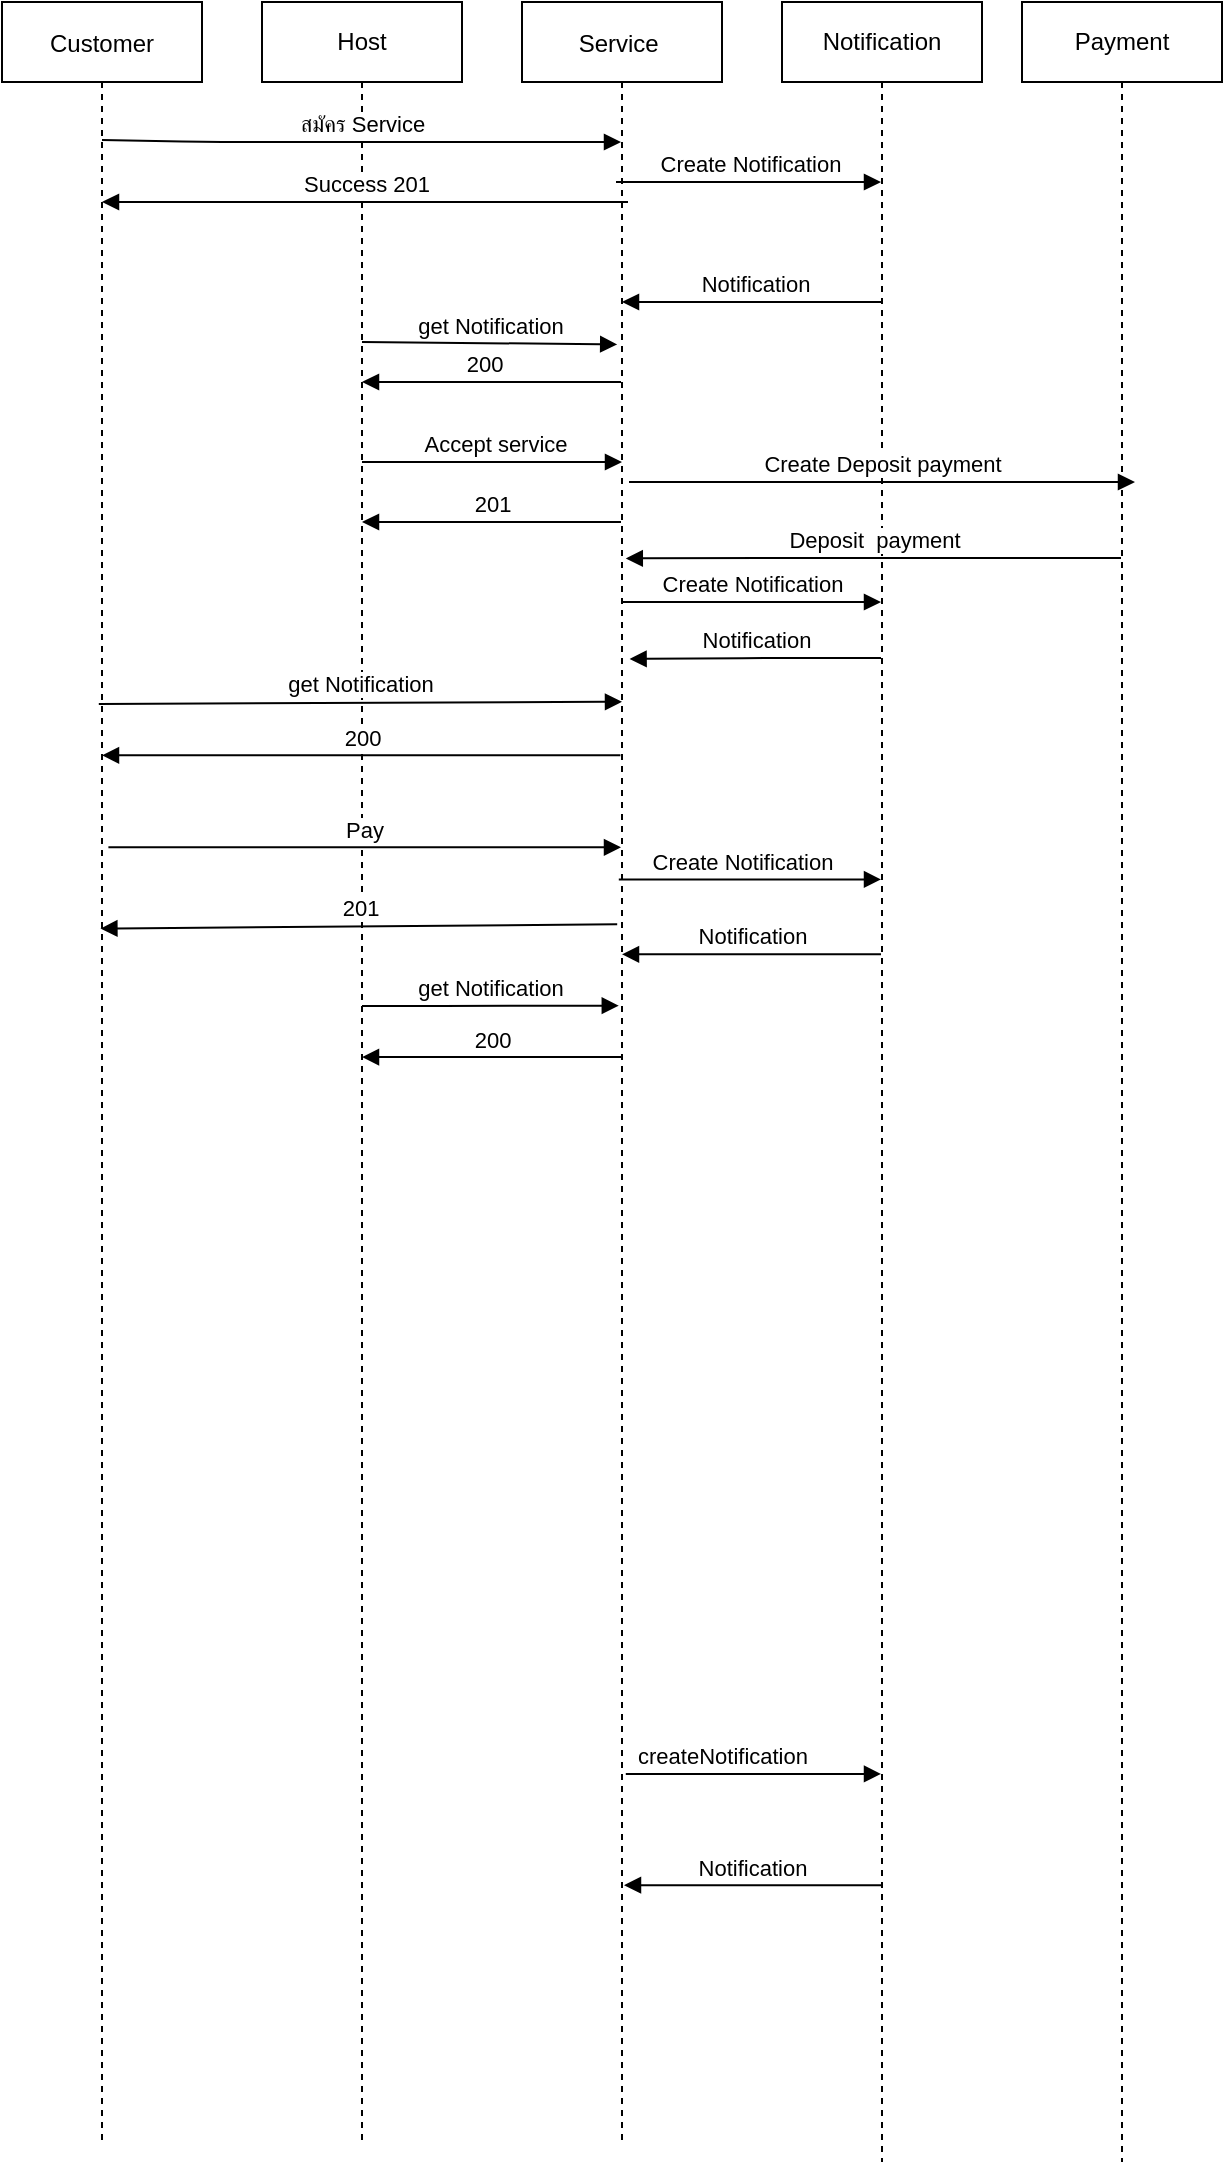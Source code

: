 <mxfile version="14.6.3" type="github">
  <diagram id="kgpKYQtTHZ0yAKxKKP6v" name="Page-1">
    <mxGraphModel dx="1038" dy="580" grid="1" gridSize="10" guides="1" tooltips="1" connect="1" arrows="1" fold="1" page="1" pageScale="1" pageWidth="850" pageHeight="1100" math="0" shadow="0">
      <root>
        <mxCell id="0" />
        <mxCell id="1" parent="0" />
        <mxCell id="3nuBFxr9cyL0pnOWT2aG-1" value="Customer" style="shape=umlLifeline;perimeter=lifelinePerimeter;container=1;collapsible=0;recursiveResize=0;rounded=0;shadow=0;strokeWidth=1;" parent="1" vertex="1">
          <mxGeometry x="100" y="80" width="100" height="1070" as="geometry" />
        </mxCell>
        <mxCell id="3nuBFxr9cyL0pnOWT2aG-5" value="Service " style="shape=umlLifeline;perimeter=lifelinePerimeter;container=1;collapsible=0;recursiveResize=0;rounded=0;shadow=0;strokeWidth=1;" parent="1" vertex="1">
          <mxGeometry x="360" y="80" width="100" height="1070" as="geometry" />
        </mxCell>
        <mxCell id="vX45WFJF0L9HwvAfx8vY-2" value="Payment" style="shape=umlLifeline;perimeter=lifelinePerimeter;whiteSpace=wrap;html=1;container=1;collapsible=0;recursiveResize=0;outlineConnect=0;" parent="1" vertex="1">
          <mxGeometry x="610" y="80" width="100" height="1080" as="geometry" />
        </mxCell>
        <mxCell id="vX45WFJF0L9HwvAfx8vY-3" value="Notification" style="shape=umlLifeline;perimeter=lifelinePerimeter;whiteSpace=wrap;html=1;container=1;collapsible=0;recursiveResize=0;outlineConnect=0;" parent="1" vertex="1">
          <mxGeometry x="490" y="80" width="100" height="1080" as="geometry" />
        </mxCell>
        <mxCell id="vX45WFJF0L9HwvAfx8vY-1" value="Host" style="shape=umlLifeline;perimeter=lifelinePerimeter;whiteSpace=wrap;html=1;container=1;collapsible=0;recursiveResize=0;outlineConnect=0;" parent="1" vertex="1">
          <mxGeometry x="230" y="80" width="100" height="1070" as="geometry" />
        </mxCell>
        <mxCell id="vX45WFJF0L9HwvAfx8vY-32" value="get Notification" style="html=1;verticalAlign=bottom;endArrow=block;entryX=0.476;entryY=0.16;entryDx=0;entryDy=0;entryPerimeter=0;" parent="vX45WFJF0L9HwvAfx8vY-1" edge="1" target="3nuBFxr9cyL0pnOWT2aG-5">
          <mxGeometry width="80" relative="1" as="geometry">
            <mxPoint x="50" y="170" as="sourcePoint" />
            <mxPoint x="177" y="170" as="targetPoint" />
          </mxGeometry>
        </mxCell>
        <mxCell id="vX45WFJF0L9HwvAfx8vY-4" value="สมัคร Service" style="html=1;verticalAlign=bottom;endArrow=block;" parent="1" target="3nuBFxr9cyL0pnOWT2aG-5" edge="1">
          <mxGeometry width="80" relative="1" as="geometry">
            <mxPoint x="150" y="149" as="sourcePoint" />
            <mxPoint x="270" y="150" as="targetPoint" />
            <Array as="points">
              <mxPoint x="200" y="150" />
            </Array>
          </mxGeometry>
        </mxCell>
        <mxCell id="vX45WFJF0L9HwvAfx8vY-6" value="Success 201" style="html=1;verticalAlign=bottom;endArrow=block;" parent="1" target="3nuBFxr9cyL0pnOWT2aG-1" edge="1">
          <mxGeometry width="80" relative="1" as="geometry">
            <mxPoint x="413" y="180" as="sourcePoint" />
            <mxPoint x="400" y="200" as="targetPoint" />
            <Array as="points">
              <mxPoint x="370" y="180" />
              <mxPoint x="310" y="180" />
            </Array>
          </mxGeometry>
        </mxCell>
        <mxCell id="vX45WFJF0L9HwvAfx8vY-10" value="Create Notification" style="html=1;verticalAlign=bottom;endArrow=block;" parent="1" target="vX45WFJF0L9HwvAfx8vY-3" edge="1">
          <mxGeometry width="80" relative="1" as="geometry">
            <mxPoint x="407" y="170" as="sourcePoint" />
            <mxPoint x="520" y="210" as="targetPoint" />
          </mxGeometry>
        </mxCell>
        <mxCell id="vX45WFJF0L9HwvAfx8vY-11" value="&amp;nbsp;Notification" style="html=1;verticalAlign=bottom;endArrow=block;" parent="1" source="vX45WFJF0L9HwvAfx8vY-3" edge="1">
          <mxGeometry width="80" relative="1" as="geometry">
            <mxPoint x="470" y="230" as="sourcePoint" />
            <mxPoint x="410" y="230" as="targetPoint" />
            <Array as="points">
              <mxPoint x="480" y="230" />
            </Array>
          </mxGeometry>
        </mxCell>
        <mxCell id="vX45WFJF0L9HwvAfx8vY-14" value="&amp;nbsp;Accept service" style="html=1;verticalAlign=bottom;endArrow=block;" parent="1" source="vX45WFJF0L9HwvAfx8vY-1" edge="1">
          <mxGeometry width="80" relative="1" as="geometry">
            <mxPoint x="330" y="310" as="sourcePoint" />
            <mxPoint x="410" y="310" as="targetPoint" />
          </mxGeometry>
        </mxCell>
        <mxCell id="vX45WFJF0L9HwvAfx8vY-16" value="201" style="html=1;verticalAlign=bottom;endArrow=block;" parent="1" source="3nuBFxr9cyL0pnOWT2aG-5" target="vX45WFJF0L9HwvAfx8vY-1" edge="1">
          <mxGeometry width="80" relative="1" as="geometry">
            <mxPoint x="270" y="440" as="sourcePoint" />
            <mxPoint x="350" y="440" as="targetPoint" />
            <Array as="points">
              <mxPoint x="330" y="340" />
            </Array>
          </mxGeometry>
        </mxCell>
        <mxCell id="vX45WFJF0L9HwvAfx8vY-17" value="Create Notification" style="html=1;verticalAlign=bottom;endArrow=block;" parent="1" source="3nuBFxr9cyL0pnOWT2aG-5" target="vX45WFJF0L9HwvAfx8vY-3" edge="1">
          <mxGeometry width="80" relative="1" as="geometry">
            <mxPoint x="430" y="320" as="sourcePoint" />
            <mxPoint x="510" y="320" as="targetPoint" />
            <Array as="points">
              <mxPoint x="470" y="380" />
            </Array>
          </mxGeometry>
        </mxCell>
        <mxCell id="vX45WFJF0L9HwvAfx8vY-18" value="Notification" style="html=1;verticalAlign=bottom;endArrow=block;entryX=0.538;entryY=0.307;entryDx=0;entryDy=0;entryPerimeter=0;" parent="1" source="vX45WFJF0L9HwvAfx8vY-3" target="3nuBFxr9cyL0pnOWT2aG-5" edge="1">
          <mxGeometry width="80" relative="1" as="geometry">
            <mxPoint x="380" y="410" as="sourcePoint" />
            <mxPoint x="460" y="410" as="targetPoint" />
            <Array as="points">
              <mxPoint x="480" y="408" />
            </Array>
          </mxGeometry>
        </mxCell>
        <mxCell id="vX45WFJF0L9HwvAfx8vY-21" value="Create Deposit payment" style="html=1;verticalAlign=bottom;endArrow=block;" parent="1" edge="1">
          <mxGeometry width="80" relative="1" as="geometry">
            <mxPoint x="413.5" y="320" as="sourcePoint" />
            <mxPoint x="666.5" y="320" as="targetPoint" />
          </mxGeometry>
        </mxCell>
        <mxCell id="vX45WFJF0L9HwvAfx8vY-22" value="Deposit&amp;nbsp; payment" style="html=1;verticalAlign=bottom;endArrow=block;entryX=0.519;entryY=0.26;entryDx=0;entryDy=0;entryPerimeter=0;" parent="1" source="vX45WFJF0L9HwvAfx8vY-2" target="3nuBFxr9cyL0pnOWT2aG-5" edge="1">
          <mxGeometry width="80" relative="1" as="geometry">
            <mxPoint x="450" y="450" as="sourcePoint" />
            <mxPoint x="530" y="450" as="targetPoint" />
            <Array as="points">
              <mxPoint x="530" y="358" />
              <mxPoint x="490" y="358" />
            </Array>
          </mxGeometry>
        </mxCell>
        <mxCell id="vX45WFJF0L9HwvAfx8vY-23" value="get Notification" style="html=1;verticalAlign=bottom;endArrow=block;entryX=0.484;entryY=0.469;entryDx=0;entryDy=0;entryPerimeter=0;" parent="1" source="vX45WFJF0L9HwvAfx8vY-1" target="3nuBFxr9cyL0pnOWT2aG-5" edge="1">
          <mxGeometry width="80" relative="1" as="geometry">
            <mxPoint x="310" y="260" as="sourcePoint" />
            <mxPoint x="390" y="260" as="targetPoint" />
            <Array as="points">
              <mxPoint x="310" y="582" />
            </Array>
          </mxGeometry>
        </mxCell>
        <mxCell id="vX45WFJF0L9HwvAfx8vY-25" value="200" style="html=1;verticalAlign=bottom;endArrow=block;" parent="1" source="3nuBFxr9cyL0pnOWT2aG-5" target="vX45WFJF0L9HwvAfx8vY-1" edge="1">
          <mxGeometry x="0.068" width="80" relative="1" as="geometry">
            <mxPoint x="300" y="390" as="sourcePoint" />
            <mxPoint x="380" y="390" as="targetPoint" />
            <Array as="points">
              <mxPoint x="340" y="270" />
              <mxPoint x="300" y="270" />
            </Array>
            <mxPoint as="offset" />
          </mxGeometry>
        </mxCell>
        <mxCell id="vX45WFJF0L9HwvAfx8vY-26" value="get Notification" style="html=1;verticalAlign=bottom;endArrow=block;exitX=0.484;exitY=0.328;exitDx=0;exitDy=0;exitPerimeter=0;entryX=0.5;entryY=0.327;entryDx=0;entryDy=0;entryPerimeter=0;" parent="1" source="3nuBFxr9cyL0pnOWT2aG-1" edge="1" target="3nuBFxr9cyL0pnOWT2aG-5">
          <mxGeometry width="80" relative="1" as="geometry">
            <mxPoint x="330" y="480" as="sourcePoint" />
            <mxPoint x="410" y="490" as="targetPoint" />
            <Array as="points" />
          </mxGeometry>
        </mxCell>
        <mxCell id="vX45WFJF0L9HwvAfx8vY-27" value="200" style="html=1;verticalAlign=bottom;endArrow=block;exitX=0.492;exitY=0.352;exitDx=0;exitDy=0;exitPerimeter=0;" parent="1" target="3nuBFxr9cyL0pnOWT2aG-1" edge="1" source="3nuBFxr9cyL0pnOWT2aG-5">
          <mxGeometry width="80" relative="1" as="geometry">
            <mxPoint x="350" y="470" as="sourcePoint" />
            <mxPoint x="380" y="520" as="targetPoint" />
          </mxGeometry>
        </mxCell>
        <mxCell id="vX45WFJF0L9HwvAfx8vY-29" value="201" style="html=1;verticalAlign=bottom;endArrow=block;exitX=0.476;exitY=0.431;exitDx=0;exitDy=0;exitPerimeter=0;entryX=0.492;entryY=0.433;entryDx=0;entryDy=0;entryPerimeter=0;" parent="1" source="3nuBFxr9cyL0pnOWT2aG-5" edge="1" target="3nuBFxr9cyL0pnOWT2aG-1">
          <mxGeometry width="80" relative="1" as="geometry">
            <mxPoint x="190" y="620" as="sourcePoint" />
            <mxPoint x="150" y="590" as="targetPoint" />
          </mxGeometry>
        </mxCell>
        <mxCell id="vX45WFJF0L9HwvAfx8vY-30" value="createNotification" style="html=1;verticalAlign=bottom;endArrow=block;exitX=0.519;exitY=0.828;exitDx=0;exitDy=0;exitPerimeter=0;" parent="1" source="3nuBFxr9cyL0pnOWT2aG-5" target="vX45WFJF0L9HwvAfx8vY-3" edge="1">
          <mxGeometry x="-0.246" width="80" relative="1" as="geometry">
            <mxPoint x="440" y="580" as="sourcePoint" />
            <mxPoint x="520" y="580" as="targetPoint" />
            <mxPoint as="offset" />
          </mxGeometry>
        </mxCell>
        <mxCell id="vX45WFJF0L9HwvAfx8vY-31" value="Notification" style="html=1;verticalAlign=bottom;endArrow=block;entryX=0.51;entryY=0.88;entryDx=0;entryDy=0;entryPerimeter=0;" parent="1" source="vX45WFJF0L9HwvAfx8vY-3" target="3nuBFxr9cyL0pnOWT2aG-5" edge="1">
          <mxGeometry width="80" relative="1" as="geometry">
            <mxPoint x="440" y="610" as="sourcePoint" />
            <mxPoint x="520" y="610" as="targetPoint" />
          </mxGeometry>
        </mxCell>
        <mxCell id="vX45WFJF0L9HwvAfx8vY-28" value="Pay" style="html=1;verticalAlign=bottom;endArrow=block;exitX=0.532;exitY=0.395;exitDx=0;exitDy=0;exitPerimeter=0;" parent="1" target="3nuBFxr9cyL0pnOWT2aG-5" edge="1" source="3nuBFxr9cyL0pnOWT2aG-1">
          <mxGeometry width="80" relative="1" as="geometry">
            <mxPoint x="150" y="560" as="sourcePoint" />
            <mxPoint x="230" y="560" as="targetPoint" />
          </mxGeometry>
        </mxCell>
        <mxCell id="ohXcxpOozCTFB-AiFhN6-1" value="Create Notification" style="html=1;verticalAlign=bottom;endArrow=block;exitX=0.484;exitY=0.41;exitDx=0;exitDy=0;exitPerimeter=0;" edge="1" parent="1" source="3nuBFxr9cyL0pnOWT2aG-5" target="vX45WFJF0L9HwvAfx8vY-3">
          <mxGeometry x="-0.06" width="80" relative="1" as="geometry">
            <mxPoint x="440" y="520" as="sourcePoint" />
            <mxPoint x="520" y="520" as="targetPoint" />
            <mxPoint as="offset" />
          </mxGeometry>
        </mxCell>
        <mxCell id="ohXcxpOozCTFB-AiFhN6-2" value="Notification" style="html=1;verticalAlign=bottom;endArrow=block;entryX=0.5;entryY=0.445;entryDx=0;entryDy=0;entryPerimeter=0;" edge="1" parent="1" source="vX45WFJF0L9HwvAfx8vY-3" target="3nuBFxr9cyL0pnOWT2aG-5">
          <mxGeometry width="80" relative="1" as="geometry">
            <mxPoint x="430" y="560" as="sourcePoint" />
            <mxPoint x="510" y="560" as="targetPoint" />
          </mxGeometry>
        </mxCell>
        <mxCell id="ohXcxpOozCTFB-AiFhN6-3" value="200" style="html=1;verticalAlign=bottom;endArrow=block;exitX=0.5;exitY=0.493;exitDx=0;exitDy=0;exitPerimeter=0;" edge="1" parent="1" source="3nuBFxr9cyL0pnOWT2aG-5" target="vX45WFJF0L9HwvAfx8vY-1">
          <mxGeometry width="80" relative="1" as="geometry">
            <mxPoint x="300" y="620" as="sourcePoint" />
            <mxPoint x="380" y="620" as="targetPoint" />
          </mxGeometry>
        </mxCell>
      </root>
    </mxGraphModel>
  </diagram>
</mxfile>
